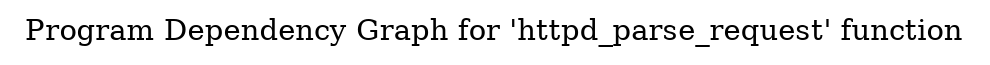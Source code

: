 digraph "Program Dependency Graph for 'httpd_parse_request' function" {
	label="Program Dependency Graph for 'httpd_parse_request' function";

}
